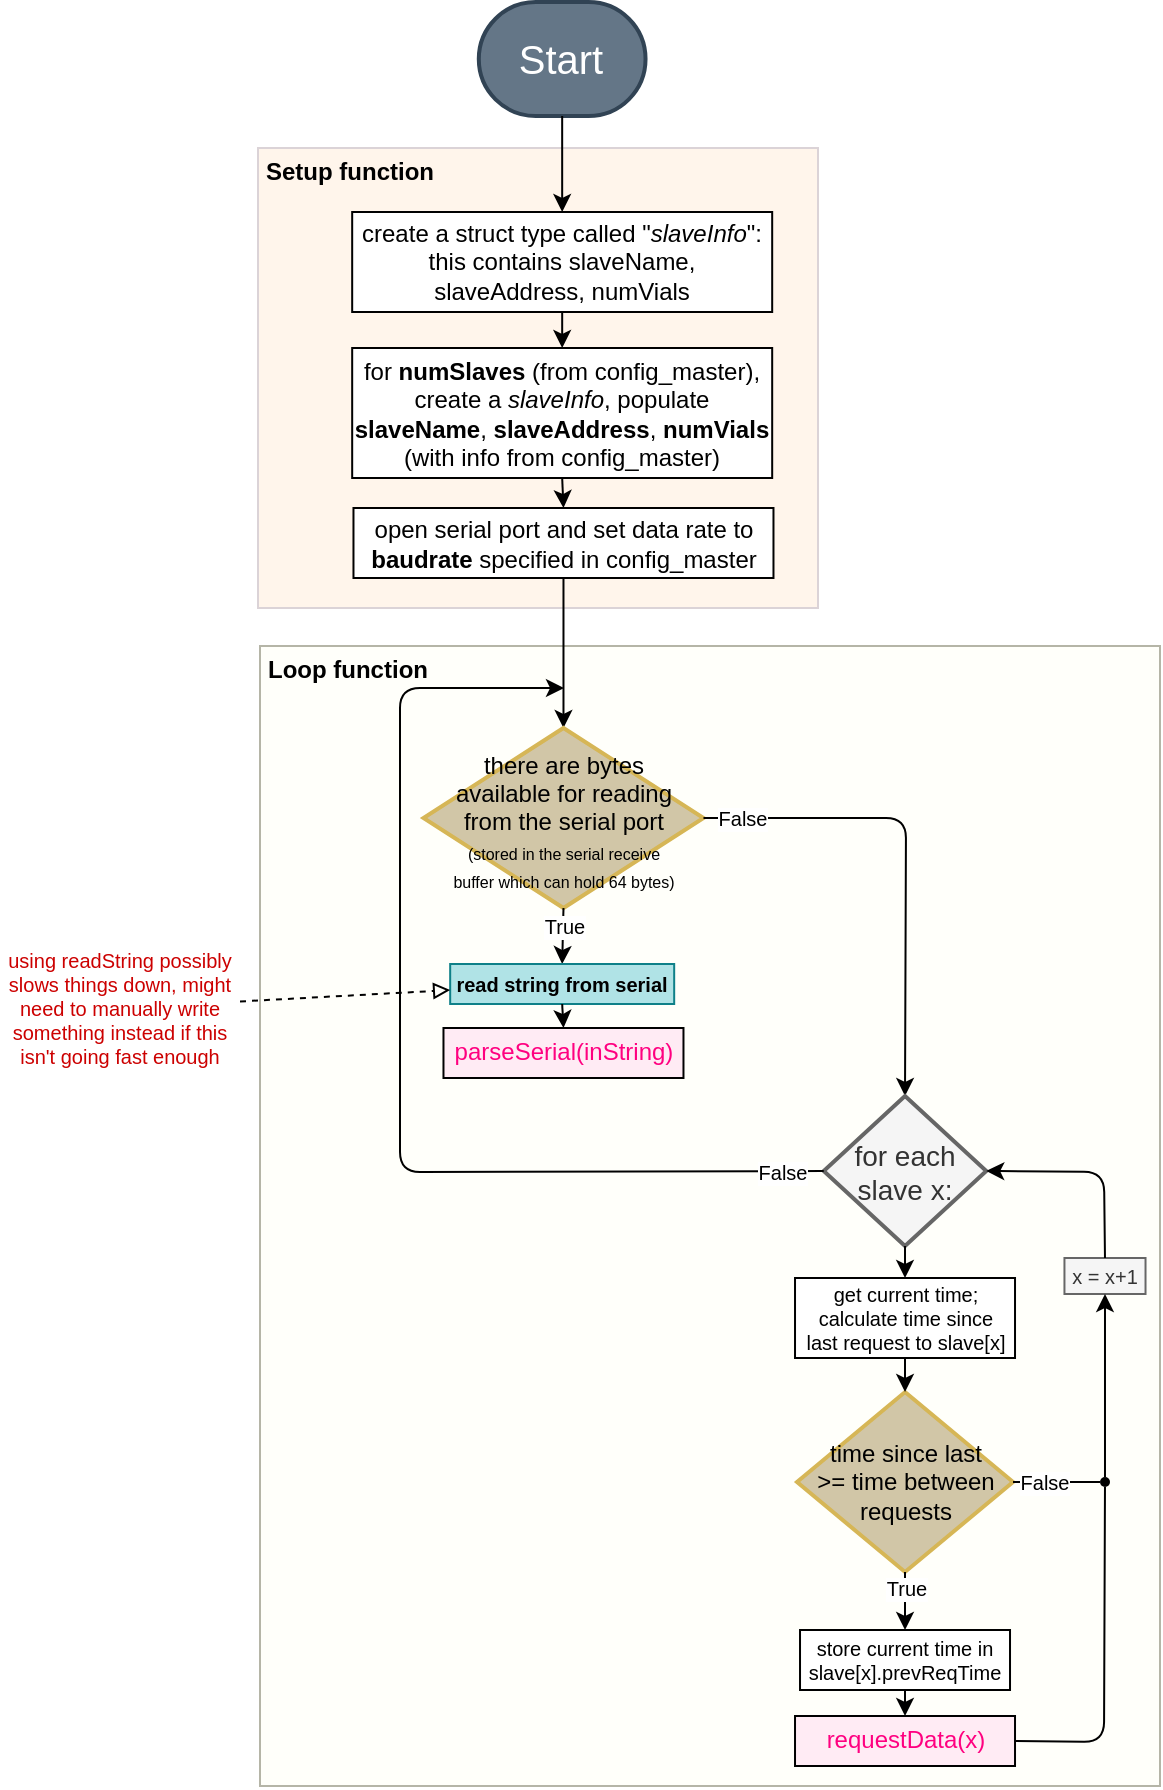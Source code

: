 <mxfile version="14.1.8" type="device" pages="3"><diagram id="hls97PEt0SjeUgJgqr8A" name="master"><mxGraphModel dx="1607" dy="896" grid="1" gridSize="10" guides="1" tooltips="1" connect="1" arrows="1" fold="1" page="0" pageScale="1" pageWidth="1100" pageHeight="850" math="0" shadow="0"><root><mxCell id="0"/><mxCell id="1" parent="0"/><mxCell id="_Gs9cCoXaau5VL_cEb9j-11" value="&lt;b style=&quot;font-size: 12px;&quot;&gt;&lt;font style=&quot;font-size: 12px;&quot;&gt;Loop function&lt;/font&gt;&lt;/b&gt;" style="rounded=0;whiteSpace=wrap;html=1;fontSize=12;fontColor=#000000;align=left;verticalAlign=top;spacingLeft=4;spacing=0;fillColor=#FFFFFA;strokeColor=#B5B5A7;" parent="1" vertex="1"><mxGeometry x="-270" y="649" width="450" height="570" as="geometry"/></mxCell><mxCell id="_Gs9cCoXaau5VL_cEb9j-1" value="&lt;b style=&quot;font-size: 12px;&quot;&gt;&lt;font style=&quot;font-size: 12px;&quot;&gt;Setup function&lt;/font&gt;&lt;/b&gt;" style="rounded=0;whiteSpace=wrap;html=1;fontSize=12;fontColor=#000000;align=left;verticalAlign=top;strokeColor=#DBD3D7;spacingLeft=4;spacing=0;fillColor=#FFF5EB;" parent="1" vertex="1"><mxGeometry x="-271" y="400" width="280" height="230" as="geometry"/></mxCell><mxCell id="GaoE71QUePFlQD2uX_jx-225" value="" style="endArrow=classic;html=1;fontSize=14;entryX=0.5;entryY=0;entryDx=0;entryDy=0;exitX=0.5;exitY=1;exitDx=0;exitDy=0;" parent="1" source="dAQk4On6tCGJ_Wyf2z7_-4" target="GaoE71QUePFlQD2uX_jx-226" edge="1"><mxGeometry width="50" height="50" relative="1" as="geometry"><mxPoint x="-117.47" y="609" as="sourcePoint"/><mxPoint x="-118.26" y="684" as="targetPoint"/></mxGeometry></mxCell><mxCell id="GaoE71QUePFlQD2uX_jx-226" value="there are bytes available for reading from the serial port &lt;font style=&quot;font-size: 8px&quot;&gt;(stored in the serial receive buffer which can hold 64 bytes)&lt;/font&gt;" style="shape=rhombus;html=1;dashed=0;whitespace=wrap;perimeter=rhombusPerimeter;strokeWidth=2;fontSize=12;whiteSpace=wrap;spacingLeft=6;spacingRight=6;spacingTop=6;strokeColor=#d6b656;fontFamily=Helvetica;fontColor=#000000;align=center;spacing=6;spacingBottom=2;fillColor=#D1C6A7;" parent="1" vertex="1"><mxGeometry x="-188.26" y="690" width="140" height="90" as="geometry"/></mxCell><mxCell id="GaoE71QUePFlQD2uX_jx-229" value="" style="endArrow=classic;html=1;fontSize=12;exitX=0.5;exitY=1;exitDx=0;exitDy=0;entryX=0.5;entryY=0;entryDx=0;entryDy=0;" parent="1" source="GaoE71QUePFlQD2uX_jx-226" target="GaoE71QUePFlQD2uX_jx-234" edge="1"><mxGeometry width="50" height="50" relative="1" as="geometry"><mxPoint x="-98.26" y="883" as="sourcePoint"/><mxPoint x="51.74" y="773" as="targetPoint"/></mxGeometry></mxCell><mxCell id="GaoE71QUePFlQD2uX_jx-233" value="True" style="edgeLabel;html=1;align=center;verticalAlign=middle;resizable=0;points=[];fontSize=10;" parent="GaoE71QUePFlQD2uX_jx-229" vertex="1" connectable="0"><mxGeometry x="-0.657" relative="1" as="geometry"><mxPoint y="3.35" as="offset"/></mxGeometry></mxCell><mxCell id="GaoE71QUePFlQD2uX_jx-234" value="read string from serial" style="html=1;dashed=0;whitespace=wrap;strokeWidth=1;fontSize=10;whiteSpace=wrap;spacingLeft=2;spacingBottom=5;spacingTop=4;spacingRight=2;fillColor=#b0e3e6;strokeColor=#0e8088;fontStyle=1" parent="1" vertex="1"><mxGeometry x="-174.91" y="808" width="112" height="20" as="geometry"/></mxCell><mxCell id="GaoE71QUePFlQD2uX_jx-236" value="" style="endArrow=classic;html=1;fontSize=14;exitX=0.5;exitY=1;exitDx=0;exitDy=0;entryX=0.5;entryY=0;entryDx=0;entryDy=0;" parent="1" source="GaoE71QUePFlQD2uX_jx-234" target="C9pJGuvZ7tW-5pt-ViDF-1" edge="1"><mxGeometry width="50" height="50" relative="1" as="geometry"><mxPoint x="121.74" y="998" as="sourcePoint"/><mxPoint x="185.11" y="710" as="targetPoint"/></mxGeometry></mxCell><mxCell id="GaoE71QUePFlQD2uX_jx-369" value="" style="endArrow=classic;html=1;fontSize=12;exitX=1;exitY=0.5;exitDx=0;exitDy=0;entryX=0.5;entryY=0;entryDx=0;entryDy=0;" parent="1" source="GaoE71QUePFlQD2uX_jx-226" target="GaoE71QUePFlQD2uX_jx-382" edge="1"><mxGeometry width="50" height="50" relative="1" as="geometry"><mxPoint x="10" y="735" as="sourcePoint"/><mxPoint x="200" y="860" as="targetPoint"/><Array as="points"><mxPoint x="53" y="735"/></Array></mxGeometry></mxCell><mxCell id="GaoE71QUePFlQD2uX_jx-378" value="False" style="edgeLabel;html=1;align=center;verticalAlign=middle;resizable=0;points=[];fontSize=10;" parent="GaoE71QUePFlQD2uX_jx-369" vertex="1" connectable="0"><mxGeometry x="-0.922" y="1" relative="1" as="geometry"><mxPoint x="9.8" y="1" as="offset"/></mxGeometry></mxCell><mxCell id="GaoE71QUePFlQD2uX_jx-382" value="for each slave x:" style="shape=rhombus;html=1;dashed=0;whitespace=wrap;perimeter=rhombusPerimeter;strokeWidth=2;fontSize=14;whiteSpace=wrap;spacingLeft=0;spacingRight=0;spacingTop=0;fillColor=#f5f5f5;strokeColor=#666666;fontFamily=Helvetica;fontColor=#333333;align=center;spacing=2;spacingBottom=0;aspect=fixed;" parent="1" vertex="1"><mxGeometry x="11.87" y="874" width="81.27" height="75" as="geometry"/></mxCell><mxCell id="GaoE71QUePFlQD2uX_jx-386" value="" style="endArrow=classic;html=1;fontSize=14;exitX=0;exitY=0.5;exitDx=0;exitDy=0;" parent="1" source="GaoE71QUePFlQD2uX_jx-382" edge="1"><mxGeometry width="50" height="50" relative="1" as="geometry"><mxPoint x="-90" y="1390" as="sourcePoint"/><mxPoint x="-118" y="670" as="targetPoint"/><Array as="points"><mxPoint x="-200" y="912"/><mxPoint x="-200" y="670"/></Array></mxGeometry></mxCell><mxCell id="GaoE71QUePFlQD2uX_jx-612" value="False" style="edgeLabel;html=1;align=center;verticalAlign=middle;resizable=0;points=[];fontSize=10;" parent="GaoE71QUePFlQD2uX_jx-386" vertex="1" connectable="0"><mxGeometry x="-0.962" relative="1" as="geometry"><mxPoint x="-11" as="offset"/></mxGeometry></mxCell><mxCell id="GaoE71QUePFlQD2uX_jx-388" value="" style="endArrow=classic;html=1;fontSize=14;exitX=0.5;exitY=1;exitDx=0;exitDy=0;entryX=0.5;entryY=0;entryDx=0;entryDy=0;" parent="1" source="GaoE71QUePFlQD2uX_jx-382" target="GaoE71QUePFlQD2uX_jx-529" edge="1"><mxGeometry width="50" height="50" relative="1" as="geometry"><mxPoint x="52.51" y="986" as="sourcePoint"/><mxPoint x="52.7" y="1004" as="targetPoint"/></mxGeometry></mxCell><mxCell id="GaoE71QUePFlQD2uX_jx-391" value="time since last &amp;gt;= time between requests" style="shape=rhombus;html=1;dashed=0;whitespace=wrap;perimeter=rhombusPerimeter;strokeWidth=2;fontSize=12;whiteSpace=wrap;aspect=fixed;spacingLeft=4;spacingRight=4;spacingTop=0;strokeColor=#d6b656;fontFamily=Helvetica;fontColor=#000000;align=center;spacing=6;spacingBottom=0;fillColor=#D1C6A7;" parent="1" vertex="1"><mxGeometry x="-1.49" y="1022" width="108" height="90" as="geometry"/></mxCell><mxCell id="GaoE71QUePFlQD2uX_jx-392" value="" style="endArrow=classic;html=1;fontSize=12;exitX=0.5;exitY=1;exitDx=0;exitDy=0;entryX=0.5;entryY=0;entryDx=0;entryDy=0;" parent="1" source="GaoE71QUePFlQD2uX_jx-391" target="GaoE71QUePFlQD2uX_jx-393" edge="1"><mxGeometry width="50" height="50" relative="1" as="geometry"><mxPoint x="114.03" y="1081" as="sourcePoint"/><mxPoint x="354.03" y="1061" as="targetPoint"/><Array as="points"/></mxGeometry></mxCell><mxCell id="GaoE71QUePFlQD2uX_jx-399" value="True" style="edgeLabel;html=1;align=center;verticalAlign=middle;resizable=0;points=[];fontSize=10;" parent="GaoE71QUePFlQD2uX_jx-392" vertex="1" connectable="0"><mxGeometry x="-0.621" relative="1" as="geometry"><mxPoint y="2" as="offset"/></mxGeometry></mxCell><mxCell id="GaoE71QUePFlQD2uX_jx-393" value="store current time in slave[x].prevReqTime" style="html=1;dashed=0;whitespace=wrap;strokeWidth=1;fontSize=10;whiteSpace=wrap;spacingLeft=2;spacingBottom=5;spacingTop=4;spacingRight=2;" parent="1" vertex="1"><mxGeometry x="0.01" y="1141" width="105" height="30" as="geometry"/></mxCell><mxCell id="GaoE71QUePFlQD2uX_jx-395" value="requestData(x)" style="html=1;dashed=0;whitespace=wrap;strokeWidth=1;fontSize=12;whiteSpace=wrap;spacingLeft=2;spacingBottom=5;spacingTop=4;spacingRight=2;fillColor=#FFEBF4;fontColor=#FF0080;" parent="1" vertex="1"><mxGeometry x="-2.49" y="1184" width="110" height="25" as="geometry"/></mxCell><mxCell id="GaoE71QUePFlQD2uX_jx-396" value="" style="endArrow=classic;html=1;fontSize=12;exitX=0.5;exitY=1;exitDx=0;exitDy=0;entryX=0.5;entryY=0;entryDx=0;entryDy=0;" parent="1" source="GaoE71QUePFlQD2uX_jx-393" target="GaoE71QUePFlQD2uX_jx-395" edge="1"><mxGeometry width="50" height="50" relative="1" as="geometry"><mxPoint x="-167.87" y="1332.71" as="sourcePoint"/><mxPoint x="-117.87" y="1300.71" as="targetPoint"/></mxGeometry></mxCell><mxCell id="GaoE71QUePFlQD2uX_jx-443" value="x = x+1" style="html=1;dashed=0;whitespace=wrap;strokeWidth=1;fontSize=10;whiteSpace=wrap;spacingLeft=2;spacingBottom=5;spacingTop=4;spacingRight=2;fillColor=#f5f5f5;strokeColor=#666666;fontColor=#333333;" parent="1" vertex="1"><mxGeometry x="132.23" y="955" width="40.53" height="18" as="geometry"/></mxCell><mxCell id="GaoE71QUePFlQD2uX_jx-447" value="" style="endArrow=none;html=1;fontSize=12;exitX=1;exitY=0.5;exitDx=0;exitDy=0;endFill=0;" parent="1" source="GaoE71QUePFlQD2uX_jx-391" target="zEnKeIbkhG1t0RgzZtXJ-32" edge="1"><mxGeometry width="50" height="50" relative="1" as="geometry"><mxPoint x="264.03" y="1141" as="sourcePoint"/><mxPoint x="150.5" y="1050" as="targetPoint"/></mxGeometry></mxCell><mxCell id="GaoE71QUePFlQD2uX_jx-585" value="False" style="edgeLabel;html=1;align=center;verticalAlign=middle;resizable=0;points=[];fontSize=10;" parent="GaoE71QUePFlQD2uX_jx-447" vertex="1" connectable="0"><mxGeometry x="-0.825" relative="1" as="geometry"><mxPoint x="11" as="offset"/></mxGeometry></mxCell><mxCell id="GaoE71QUePFlQD2uX_jx-448" value="" style="endArrow=classic;html=1;fontSize=12;entryX=1;entryY=0.5;entryDx=0;entryDy=0;exitX=0.5;exitY=0;exitDx=0;exitDy=0;" parent="1" source="GaoE71QUePFlQD2uX_jx-443" target="GaoE71QUePFlQD2uX_jx-382" edge="1"><mxGeometry width="50" height="50" relative="1" as="geometry"><mxPoint x="294.03" y="1018" as="sourcePoint"/><mxPoint x="199.03" y="888" as="targetPoint"/><Array as="points"><mxPoint x="152" y="912"/></Array></mxGeometry></mxCell><mxCell id="GaoE71QUePFlQD2uX_jx-478" value="" style="endArrow=none;html=1;fontSize=12;exitX=1;exitY=0.5;exitDx=0;exitDy=0;endFill=0;" parent="1" source="GaoE71QUePFlQD2uX_jx-395" target="zEnKeIbkhG1t0RgzZtXJ-32" edge="1"><mxGeometry width="50" height="50" relative="1" as="geometry"><mxPoint x="95.57" y="1329.15" as="sourcePoint"/><mxPoint x="200.5" y="1040" as="targetPoint"/><Array as="points"><mxPoint x="152" y="1197"/></Array></mxGeometry></mxCell><mxCell id="GaoE71QUePFlQD2uX_jx-529" value="get current time; calculate time since last request to slave[x]" style="html=1;dashed=0;whitespace=wrap;strokeWidth=1;fontSize=10;whiteSpace=wrap;spacingLeft=2;spacingBottom=5;spacingTop=4;spacingRight=2;" parent="1" vertex="1"><mxGeometry x="-2.49" y="965" width="110" height="40" as="geometry"/></mxCell><mxCell id="GaoE71QUePFlQD2uX_jx-530" value="" style="endArrow=classic;html=1;fontSize=14;exitX=0.5;exitY=1;exitDx=0;exitDy=0;entryX=0.5;entryY=0;entryDx=0;entryDy=0;" parent="1" source="GaoE71QUePFlQD2uX_jx-529" target="GaoE71QUePFlQD2uX_jx-391" edge="1"><mxGeometry width="50" height="50" relative="1" as="geometry"><mxPoint x="-55.97" y="1063" as="sourcePoint"/><mxPoint x="-5.97" y="1013" as="targetPoint"/></mxGeometry></mxCell><mxCell id="zEnKeIbkhG1t0RgzZtXJ-32" value="" style="ellipse;whiteSpace=wrap;html=1;strokeWidth=1;fontSize=14;fillColor=#000000;strokeColor=none;" parent="1" vertex="1"><mxGeometry x="150" y="1064.5" width="5" height="5" as="geometry"/></mxCell><mxCell id="zEnKeIbkhG1t0RgzZtXJ-34" value="" style="endArrow=classic;html=1;fontSize=14;entryX=0.5;entryY=1;entryDx=0;entryDy=0;" parent="1" source="zEnKeIbkhG1t0RgzZtXJ-32" target="GaoE71QUePFlQD2uX_jx-443" edge="1"><mxGeometry width="50" height="50" relative="1" as="geometry"><mxPoint x="190.5" y="1102" as="sourcePoint"/><mxPoint x="240.5" y="1052" as="targetPoint"/></mxGeometry></mxCell><mxCell id="C9pJGuvZ7tW-5pt-ViDF-1" value="parseSerial(inString)" style="html=1;dashed=0;whitespace=wrap;strokeWidth=1;fontSize=12;whiteSpace=wrap;spacingLeft=2;spacingBottom=5;spacingTop=4;spacingRight=2;fillColor=#FFEBF4;fontColor=#FF0080;" parent="1" vertex="1"><mxGeometry x="-178.26" y="840" width="120" height="25" as="geometry"/></mxCell><mxCell id="_Gs9cCoXaau5VL_cEb9j-2" value="Start" style="html=1;dashed=0;whitespace=wrap;shape=mxgraph.dfd.start;fontSize=20;spacing=0;fillColor=#647687;strokeColor=#314354;fontStyle=0;strokeWidth=2;whiteSpace=wrap;spacingLeft=0;spacingRight=0;spacingBottom=1;fontColor=#ffffff;" parent="1" vertex="1"><mxGeometry x="-160.6" y="327.03" width="83.37" height="57" as="geometry"/></mxCell><mxCell id="_Gs9cCoXaau5VL_cEb9j-4" value="" style="endArrow=classic;html=1;fontSize=14;exitX=0.5;exitY=0.5;exitDx=0;exitDy=28.5;exitPerimeter=0;entryX=0.5;entryY=0;entryDx=0;entryDy=0;" parent="1" source="_Gs9cCoXaau5VL_cEb9j-2" target="dAQk4On6tCGJ_Wyf2z7_-1" edge="1"><mxGeometry width="50" height="50" relative="1" as="geometry"><mxPoint x="-60.01" y="484" as="sourcePoint"/><mxPoint x="-10.01" y="434" as="targetPoint"/></mxGeometry></mxCell><mxCell id="_Gs9cCoXaau5VL_cEb9j-5" value="" style="endArrow=classic;html=1;fontSize=14;exitX=0.5;exitY=1;exitDx=0;exitDy=0;entryX=0.5;entryY=0;entryDx=0;entryDy=0;" parent="1" source="dAQk4On6tCGJ_Wyf2z7_-1" target="dAQk4On6tCGJ_Wyf2z7_-3" edge="1"><mxGeometry width="50" height="50" relative="1" as="geometry"><mxPoint x="-117.47" y="524" as="sourcePoint"/><mxPoint x="-117.47" y="544" as="targetPoint"/></mxGeometry></mxCell><mxCell id="dAQk4On6tCGJ_Wyf2z7_-1" value="create a struct type called &quot;&lt;i&gt;slaveInfo&lt;/i&gt;&quot;:&lt;br&gt;this contains slaveName, slaveAddress, numVials" style="rounded=0;whiteSpace=wrap;html=1;fontSize=12;" parent="1" vertex="1"><mxGeometry x="-223.91" y="432" width="210" height="50" as="geometry"/></mxCell><mxCell id="dAQk4On6tCGJ_Wyf2z7_-3" value="for &lt;b&gt;numSlaves &lt;/b&gt;(from config_master),&lt;br&gt;create a &lt;i&gt;slaveInfo&lt;/i&gt;, populate&lt;br&gt;&lt;b&gt;slaveName&lt;/b&gt;, &lt;b&gt;slaveAddress&lt;/b&gt;, &lt;b&gt;numVials&lt;br&gt;&lt;/b&gt;(with info from config_master)" style="rounded=0;whiteSpace=wrap;html=1;fontSize=12;" parent="1" vertex="1"><mxGeometry x="-223.91" y="500" width="210" height="65" as="geometry"/></mxCell><mxCell id="dAQk4On6tCGJ_Wyf2z7_-4" value="open serial port and set data rate to &lt;b&gt;baudrate &lt;/b&gt;specified in config_master" style="rounded=0;whiteSpace=wrap;html=1;fontSize=12;" parent="1" vertex="1"><mxGeometry x="-223.26" y="580" width="210" height="35" as="geometry"/></mxCell><mxCell id="Mu5G7eD-YLAWHB5HdUUK-1" value="" style="endArrow=block;dashed=1;endFill=0;endSize=6;html=1;fontSize=10;" parent="1" source="Mu5G7eD-YLAWHB5HdUUK-2" target="GaoE71QUePFlQD2uX_jx-234" edge="1"><mxGeometry width="160" relative="1" as="geometry"><mxPoint x="-360" y="890" as="sourcePoint"/><mxPoint x="-380" y="850" as="targetPoint"/></mxGeometry></mxCell><mxCell id="Mu5G7eD-YLAWHB5HdUUK-2" value="using readString possibly slows things down, might need to manually write something instead if this isn't going fast enough" style="text;html=1;align=center;verticalAlign=middle;whiteSpace=wrap;rounded=0;fontSize=10;fontColor=#CC0000;" parent="1" vertex="1"><mxGeometry x="-400" y="800" width="120" height="60" as="geometry"/></mxCell><mxCell id="kZQAqILSSSpqo-Cj6MjV-1" value="" style="endArrow=classic;html=1;fontSize=14;entryX=0.5;entryY=0;entryDx=0;entryDy=0;exitX=0.5;exitY=1;exitDx=0;exitDy=0;" parent="1" source="dAQk4On6tCGJ_Wyf2z7_-3" target="dAQk4On6tCGJ_Wyf2z7_-4" edge="1"><mxGeometry width="50" height="50" relative="1" as="geometry"><mxPoint x="100" y="640" as="sourcePoint"/><mxPoint x="150.0" y="590" as="targetPoint"/></mxGeometry></mxCell></root></mxGraphModel></diagram><diagram name="parseSerial" id="-UkpfLEg6Sr8MPkFYLBn"><mxGraphModel dx="1307" dy="761" grid="1" gridSize="10" guides="1" tooltips="1" connect="1" arrows="1" fold="1" page="0" pageScale="1" pageWidth="1100" pageHeight="850" math="0" shadow="0"><root><mxCell id="xRx_IzxxGrjHDc3hJeC6-0"/><mxCell id="xRx_IzxxGrjHDc3hJeC6-1" parent="xRx_IzxxGrjHDc3hJeC6-0"/><mxCell id="zNMLkfJmDTh6nrcOKjzv-34" value="unnecessary at the moment - unused" style="text;html=1;strokeColor=none;fillColor=none;align=center;verticalAlign=middle;whiteSpace=wrap;rounded=0;fontSize=10;fontColor=#CC0000;spacing=0;" parent="xRx_IzxxGrjHDc3hJeC6-1" vertex="1"><mxGeometry x="630" y="746.5" width="80" height="50" as="geometry"/></mxCell><mxCell id="zNMLkfJmDTh6nrcOKjzv-0" value="&lt;b style=&quot;font-size: 15px;&quot;&gt;&lt;font style=&quot;font-size: 15px;&quot;&gt;update something in the master&lt;/font&gt;&lt;/b&gt;" style="rounded=0;whiteSpace=wrap;html=1;fontSize=15;fontColor=#000000;align=left;verticalAlign=top;spacingLeft=0;spacing=0;fillColor=#FFFFFA;strokeColor=#B5B5A7;spacingTop=0;spacingRight=2;" parent="xRx_IzxxGrjHDc3hJeC6-1" vertex="1"><mxGeometry x="90" y="695" width="527" height="305" as="geometry"/></mxCell><mxCell id="zNMLkfJmDTh6nrcOKjzv-32" value="&lt;b style=&quot;font-size: 8px;&quot;&gt;&lt;font style=&quot;font-size: 8px;&quot;&gt;update something in the struct for that slave&lt;/font&gt;&lt;/b&gt;" style="rounded=0;whiteSpace=wrap;html=1;fontSize=8;fontColor=#000000;align=right;verticalAlign=top;spacingLeft=0;spacing=0;strokeColor=#B5B5A7;spacingTop=0;spacingRight=6;fillColor=#F7F7F3;" parent="xRx_IzxxGrjHDc3hJeC6-1" vertex="1"><mxGeometry x="360" y="850" width="250" height="140" as="geometry"/></mxCell><mxCell id="zNMLkfJmDTh6nrcOKjzv-8" value="" style="endArrow=classic;html=1;fontSize=14;entryX=0.5;entryY=0;entryDx=0;entryDy=0;exitX=0.5;exitY=1;exitDx=0;exitDy=0;" parent="xRx_IzxxGrjHDc3hJeC6-1" source="zNMLkfJmDTh6nrcOKjzv-9" target="zNMLkfJmDTh6nrcOKjzv-5" edge="1"><mxGeometry width="50" height="50" relative="1" as="geometry"><mxPoint x="298.67" y="869" as="sourcePoint"/><mxPoint x="362.67" y="659" as="targetPoint"/></mxGeometry></mxCell><mxCell id="zNMLkfJmDTh6nrcOKjzv-11" value="True" style="edgeLabel;html=1;align=center;verticalAlign=middle;resizable=0;points=[];fontSize=8;" parent="zNMLkfJmDTh6nrcOKjzv-8" vertex="1" connectable="0"><mxGeometry x="-0.553" relative="1" as="geometry"><mxPoint y="2" as="offset"/></mxGeometry></mxCell><mxCell id="zNMLkfJmDTh6nrcOKjzv-1" value="&lt;span style=&quot;font-size: 15px&quot;&gt;&lt;b style=&quot;font-size: 15px&quot;&gt;send to a&lt;br&gt;slave&lt;/b&gt;&lt;/span&gt;" style="rounded=0;whiteSpace=wrap;html=1;fontSize=15;fontColor=#000000;align=left;verticalAlign=top;spacingLeft=2;spacing=0;fillColor=#FFFFFA;strokeColor=#B5B5A7;spacingTop=0;" parent="xRx_IzxxGrjHDc3hJeC6-1" vertex="1"><mxGeometry x="-189.36" y="700" width="185" height="210" as="geometry"/></mxCell><mxCell id="xRx_IzxxGrjHDc3hJeC6-2" value="Start" style="html=1;dashed=0;whitespace=wrap;shape=mxgraph.dfd.start;fontSize=20;spacing=0;fillColor=#647687;strokeColor=#314354;fontStyle=0;strokeWidth=2;whiteSpace=wrap;spacingLeft=0;spacingRight=0;spacingBottom=1;fontColor=#ffffff;" parent="xRx_IzxxGrjHDc3hJeC6-1" vertex="1"><mxGeometry x="-10.06" y="506" width="83.37" height="57" as="geometry"/></mxCell><mxCell id="xRx_IzxxGrjHDc3hJeC6-3" value="" style="endArrow=classic;html=1;fontSize=14;entryX=0.5;entryY=0;entryDx=0;entryDy=0;exitX=0.5;exitY=0.5;exitDx=0;exitDy=28.5;exitPerimeter=0;" parent="xRx_IzxxGrjHDc3hJeC6-1" source="xRx_IzxxGrjHDc3hJeC6-2" target="xRx_IzxxGrjHDc3hJeC6-8" edge="1"><mxGeometry width="50" height="50" relative="1" as="geometry"><mxPoint x="-93.37" y="397" as="sourcePoint"/><mxPoint x="31.63" y="547" as="targetPoint"/></mxGeometry></mxCell><mxCell id="xRx_IzxxGrjHDc3hJeC6-8" value="firstChar= inString[0]" style="html=1;dashed=0;whitespace=wrap;strokeWidth=1;fontSize=10;whiteSpace=wrap;spacingLeft=2;spacingBottom=5;spacingTop=4;spacingRight=2;" parent="xRx_IzxxGrjHDc3hJeC6-1" vertex="1"><mxGeometry x="-18.37" y="577" width="100" height="20" as="geometry"/></mxCell><mxCell id="xRx_IzxxGrjHDc3hJeC6-10" value="firstChar = 'M'" style="shape=rhombus;html=1;dashed=0;whitespace=wrap;perimeter=rhombusPerimeter;strokeWidth=2;fontSize=14;whiteSpace=wrap;spacingLeft=6;spacingRight=6;spacingTop=6;strokeColor=#d6b656;fontFamily=Helvetica;fontColor=#000000;align=center;spacing=6;spacingBottom=2;fillColor=#EBDEBC;" parent="xRx_IzxxGrjHDc3hJeC6-1" vertex="1"><mxGeometry x="-18.37" y="610" width="100" height="80" as="geometry"/></mxCell><mxCell id="xRx_IzxxGrjHDc3hJeC6-11" value="" style="endArrow=classic;html=1;fontSize=14;exitX=0.5;exitY=1;exitDx=0;exitDy=0;entryX=0.5;entryY=0;entryDx=0;entryDy=0;" parent="xRx_IzxxGrjHDc3hJeC6-1" source="xRx_IzxxGrjHDc3hJeC6-8" target="xRx_IzxxGrjHDc3hJeC6-10" edge="1"><mxGeometry width="50" height="50" relative="1" as="geometry"><mxPoint x="-173.37" y="628" as="sourcePoint"/><mxPoint x="31.63" y="598.0" as="targetPoint"/></mxGeometry></mxCell><mxCell id="xRx_IzxxGrjHDc3hJeC6-12" value="" style="endArrow=classic;html=1;fontSize=14;exitX=1;exitY=0.5;exitDx=0;exitDy=0;entryX=0.5;entryY=0;entryDx=0;entryDy=0;" parent="xRx_IzxxGrjHDc3hJeC6-1" source="xRx_IzxxGrjHDc3hJeC6-10" target="xRx_IzxxGrjHDc3hJeC6-16" edge="1"><mxGeometry width="50" height="50" relative="1" as="geometry"><mxPoint x="132.71" y="760" as="sourcePoint"/><mxPoint x="182.71" y="710" as="targetPoint"/><Array as="points"><mxPoint x="178" y="650"/></Array></mxGeometry></mxCell><mxCell id="xRx_IzxxGrjHDc3hJeC6-13" value="True" style="edgeLabel;html=1;align=center;verticalAlign=middle;resizable=0;points=[];fontSize=10;" parent="xRx_IzxxGrjHDc3hJeC6-12" vertex="1" connectable="0"><mxGeometry x="-0.629" relative="1" as="geometry"><mxPoint as="offset"/></mxGeometry></mxCell><mxCell id="xRx_IzxxGrjHDc3hJeC6-14" value="" style="endArrow=classic;html=1;fontSize=14;entryX=0.5;entryY=0;entryDx=0;entryDy=0;exitX=0;exitY=0.5;exitDx=0;exitDy=0;" parent="xRx_IzxxGrjHDc3hJeC6-1" source="xRx_IzxxGrjHDc3hJeC6-10" target="xRx_IzxxGrjHDc3hJeC6-26" edge="1"><mxGeometry width="50" height="50" relative="1" as="geometry"><mxPoint x="-60" y="620" as="sourcePoint"/><mxPoint x="-93.29" y="710" as="targetPoint"/><Array as="points"><mxPoint x="-97" y="650"/></Array></mxGeometry></mxCell><mxCell id="xRx_IzxxGrjHDc3hJeC6-15" value="False" style="edgeLabel;html=1;align=center;verticalAlign=middle;resizable=0;points=[];fontSize=10;" parent="xRx_IzxxGrjHDc3hJeC6-14" vertex="1" connectable="0"><mxGeometry x="-0.709" y="-1" relative="1" as="geometry"><mxPoint x="-7.38" y="1" as="offset"/></mxGeometry></mxCell><mxCell id="xRx_IzxxGrjHDc3hJeC6-16" value="secChar = inString[1]&lt;br style=&quot;font-size: 9px;&quot;&gt;param = inString[3-underscore]&lt;br style=&quot;font-size: 9px;&quot;&gt;value = inString[underscore-end]" style="html=1;dashed=0;whitespace=wrap;strokeWidth=1;fontSize=9;whiteSpace=wrap;spacingLeft=2;spacingBottom=5;spacingTop=4;spacingRight=2;align=left;" parent="xRx_IzxxGrjHDc3hJeC6-1" vertex="1"><mxGeometry x="107.57" y="728" width="140" height="35" as="geometry"/></mxCell><mxCell id="xRx_IzxxGrjHDc3hJeC6-17" value="" style="endArrow=classic;html=1;fontSize=14;exitX=0.5;exitY=1;exitDx=0;exitDy=0;entryX=0.5;entryY=0;entryDx=0;entryDy=0;" parent="xRx_IzxxGrjHDc3hJeC6-1" source="xRx_IzxxGrjHDc3hJeC6-16" target="xRx_IzxxGrjHDc3hJeC6-105" edge="1"><mxGeometry width="50" height="50" relative="1" as="geometry"><mxPoint x="177.575" y="765" as="sourcePoint"/><mxPoint x="478.9" y="790.24" as="targetPoint"/></mxGeometry></mxCell><mxCell id="xRx_IzxxGrjHDc3hJeC6-18" value="" style="endArrow=classic;html=1;fontSize=14;entryX=0.5;entryY=0;entryDx=0;entryDy=0;exitX=0.5;exitY=1;exitDx=0;exitDy=0;" parent="xRx_IzxxGrjHDc3hJeC6-1" source="xRx_IzxxGrjHDc3hJeC6-105" target="xRx_IzxxGrjHDc3hJeC6-20" edge="1"><mxGeometry width="50" height="50" relative="1" as="geometry"><mxPoint x="548.9" y="838.24" as="sourcePoint"/><mxPoint x="596.4" y="948.24" as="targetPoint"/></mxGeometry></mxCell><mxCell id="xRx_IzxxGrjHDc3hJeC6-19" value="True" style="edgeLabel;html=1;align=center;verticalAlign=middle;resizable=0;points=[];fontSize=8;" parent="xRx_IzxxGrjHDc3hJeC6-18" vertex="1" connectable="0"><mxGeometry x="-0.795" y="-1" relative="1" as="geometry"><mxPoint y="5" as="offset"/></mxGeometry></mxCell><mxCell id="xRx_IzxxGrjHDc3hJeC6-20" value="param contains &quot;timebt&quot;" style="shape=rhombus;html=1;dashed=0;whitespace=wrap;perimeter=rhombusPerimeter;strokeWidth=1;fontSize=11;whiteSpace=wrap;spacingLeft=0;spacingRight=0;spacingTop=0;strokeColor=#d6b656;fontFamily=Helvetica;fontColor=#000000;align=center;spacing=2;spacingBottom=0;fillColor=#FAF9F5;" parent="xRx_IzxxGrjHDc3hJeC6-1" vertex="1"><mxGeometry x="140.07" y="862.5" width="75" height="60" as="geometry"/></mxCell><mxCell id="xRx_IzxxGrjHDc3hJeC6-21" value="" style="endArrow=classic;html=1;fontSize=14;exitX=0.5;exitY=1;exitDx=0;exitDy=0;entryX=0.5;entryY=0;entryDx=0;entryDy=0;" parent="xRx_IzxxGrjHDc3hJeC6-1" source="xRx_IzxxGrjHDc3hJeC6-20" target="xRx_IzxxGrjHDc3hJeC6-23" edge="1"><mxGeometry width="50" height="50" relative="1" as="geometry"><mxPoint x="506.65" y="1361.5" as="sourcePoint"/><mxPoint x="177.575" y="976" as="targetPoint"/></mxGeometry></mxCell><mxCell id="xRx_IzxxGrjHDc3hJeC6-22" value="True" style="edgeLabel;html=1;align=center;verticalAlign=middle;resizable=0;points=[];fontSize=8;" parent="xRx_IzxxGrjHDc3hJeC6-21" vertex="1" connectable="0"><mxGeometry x="-0.481" relative="1" as="geometry"><mxPoint as="offset"/></mxGeometry></mxCell><mxCell id="xRx_IzxxGrjHDc3hJeC6-23" value="timeBetweenRequests = value" style="html=1;dashed=0;whitespace=wrap;strokeWidth=1;fontSize=10;whiteSpace=wrap;spacingLeft=2;spacingBottom=5;spacingTop=4;spacingRight=2;fillColor=#d5e8d4;strokeColor=#82b366;" parent="xRx_IzxxGrjHDc3hJeC6-1" vertex="1"><mxGeometry x="120.07" y="943" width="115" height="25" as="geometry"/></mxCell><mxCell id="xRx_IzxxGrjHDc3hJeC6-26" value="convert inString to a char array&lt;br&gt;&lt;font style=&quot;font-size: 8px&quot;&gt;(size = strLen+1)&lt;/font&gt;" style="html=1;dashed=0;whitespace=wrap;strokeWidth=1;fontSize=10;whiteSpace=wrap;spacingLeft=2;spacingBottom=5;spacingTop=4;spacingRight=2;" parent="xRx_IzxxGrjHDc3hJeC6-1" vertex="1"><mxGeometry x="-138.56" y="745" width="83.39" height="40" as="geometry"/></mxCell><mxCell id="xRx_IzxxGrjHDc3hJeC6-27" value="" style="endArrow=classic;html=1;fontSize=14;exitX=0.5;exitY=1;exitDx=0;exitDy=0;entryX=0.5;entryY=0;entryDx=0;entryDy=0;" parent="xRx_IzxxGrjHDc3hJeC6-1" source="xRx_IzxxGrjHDc3hJeC6-26" target="zNMLkfJmDTh6nrcOKjzv-3" edge="1"><mxGeometry width="50" height="50" relative="1" as="geometry"><mxPoint x="-261.19" y="968.5" as="sourcePoint"/><mxPoint x="-96.86" y="806.2" as="targetPoint"/></mxGeometry></mxCell><mxCell id="xRx_IzxxGrjHDc3hJeC6-38" value="" style="endArrow=classic;html=1;fontSize=12;exitX=0.5;exitY=1;exitDx=0;exitDy=0;entryX=0.5;entryY=0;entryDx=0;entryDy=0;" parent="xRx_IzxxGrjHDc3hJeC6-1" source="zNMLkfJmDTh6nrcOKjzv-3" target="xRx_IzxxGrjHDc3hJeC6-44" edge="1"><mxGeometry width="50" height="50" relative="1" as="geometry"><mxPoint x="-126.66" y="861.5" as="sourcePoint"/><mxPoint x="124.485" y="924.62" as="targetPoint"/></mxGeometry></mxCell><mxCell id="xRx_IzxxGrjHDc3hJeC6-44" value="send inString to slaveToSendTo&lt;font style=&quot;font-size: 8px&quot;&gt;&lt;br&gt;&lt;/font&gt;&lt;font style=&quot;font-size: 8px ; font-weight: normal&quot;&gt;(as a char array)&lt;/font&gt;" style="html=1;dashed=0;whitespace=wrap;fontFamily=Helvetica;fontSize=12;align=center;strokeColor=#9673a6;strokeWidth=2;fillColor=#e1d5e7;fontStyle=1;whiteSpace=wrap;" parent="xRx_IzxxGrjHDc3hJeC6-1" vertex="1"><mxGeometry x="-146.28" y="858" width="98.84" height="43" as="geometry"/></mxCell><mxCell id="xRx_IzxxGrjHDc3hJeC6-45" value="" style="endArrow=classic;html=1;fontSize=12;exitX=1;exitY=0.5;exitDx=0;exitDy=0;" parent="xRx_IzxxGrjHDc3hJeC6-1" source="xRx_IzxxGrjHDc3hJeC6-105" target="zNMLkfJmDTh6nrcOKjzv-4" edge="1"><mxGeometry width="50" height="50" relative="1" as="geometry"><mxPoint x="408.9" y="838.24" as="sourcePoint"/><mxPoint x="322" y="809" as="targetPoint"/></mxGeometry></mxCell><mxCell id="xRx_IzxxGrjHDc3hJeC6-46" value="False" style="edgeLabel;html=1;align=center;verticalAlign=middle;resizable=0;points=[];fontSize=8;" parent="xRx_IzxxGrjHDc3hJeC6-45" vertex="1" connectable="0"><mxGeometry x="-0.344" relative="1" as="geometry"><mxPoint x="2" y="-1" as="offset"/></mxGeometry></mxCell><mxCell id="xRx_IzxxGrjHDc3hJeC6-75" value="" style="endArrow=classic;html=1;fontSize=14;exitX=0.5;exitY=1;exitDx=0;exitDy=0;" parent="xRx_IzxxGrjHDc3hJeC6-1" source="xRx_IzxxGrjHDc3hJeC6-44" target="YhlvcioMbqSApEl81aSy-0" edge="1"><mxGeometry width="50" height="50" relative="1" as="geometry"><mxPoint x="-137" y="977" as="sourcePoint"/><mxPoint x="-149.692" y="1245" as="targetPoint"/></mxGeometry></mxCell><mxCell id="xRx_IzxxGrjHDc3hJeC6-76" value="" style="endArrow=classic;html=1;fontSize=14;" parent="xRx_IzxxGrjHDc3hJeC6-1" source="zNMLkfJmDTh6nrcOKjzv-25" target="zNMLkfJmDTh6nrcOKjzv-16" edge="1"><mxGeometry width="50" height="50" relative="1" as="geometry"><mxPoint x="198" y="1013" as="sourcePoint"/><mxPoint x="228" y="1073" as="targetPoint"/></mxGeometry></mxCell><mxCell id="xRx_IzxxGrjHDc3hJeC6-105" value="secChar = 'M'" style="shape=rhombus;html=1;dashed=0;whitespace=wrap;perimeter=rhombusPerimeter;strokeWidth=2;fontSize=12;whiteSpace=wrap;spacingLeft=6;spacingRight=6;spacingTop=6;strokeColor=#d6b656;fontFamily=Helvetica;fontColor=#000000;align=center;spacing=6;spacingBottom=2;fillColor=#FAF3C3;aspect=fixed;" parent="xRx_IzxxGrjHDc3hJeC6-1" vertex="1"><mxGeometry x="139.02" y="779" width="77.1" height="60" as="geometry"/></mxCell><mxCell id="YhlvcioMbqSApEl81aSy-0" value="end of function" style="html=1;dashed=0;whitespace=wrap;shape=mxgraph.dfd.start;fontSize=20;spacing=0;fillColor=#647687;strokeColor=#314354;fontStyle=0;strokeWidth=2;whiteSpace=wrap;spacingLeft=0;spacingRight=0;spacingBottom=1;fontColor=#ffffff;" parent="xRx_IzxxGrjHDc3hJeC6-1" vertex="1"><mxGeometry x="-146.86" y="931" width="100" height="59.35" as="geometry"/></mxCell><mxCell id="jkgqjeHpP5ZZyGj-l-2i-30" value="arr_slaves[p].mode =&lt;br&gt;&quot;debug&quot;" style="html=1;dashed=0;whitespace=wrap;strokeWidth=1;fontSize=10;whiteSpace=wrap;spacingLeft=2;spacingBottom=5;spacingTop=4;spacingRight=2;fillColor=#d5e8d4;strokeColor=#82b366;fontFamily=Helvetica;align=center;" parent="xRx_IzxxGrjHDc3hJeC6-1" vertex="1"><mxGeometry x="368.0" y="947" width="100" height="25" as="geometry"/></mxCell><mxCell id="gyyzizH3p4V_CS_xh0Jj-7" value="" style="endArrow=classic;html=1;fontSize=14;exitX=0.5;exitY=1;exitDx=0;exitDy=0;entryX=0.5;entryY=0;entryDx=0;entryDy=0;" parent="xRx_IzxxGrjHDc3hJeC6-1" source="zNMLkfJmDTh6nrcOKjzv-5" target="jkgqjeHpP5ZZyGj-l-2i-30" edge="1"><mxGeometry width="50" height="50" relative="1" as="geometry"><mxPoint x="389.92" y="1072" as="sourcePoint"/><mxPoint x="587.92" y="1014" as="targetPoint"/></mxGeometry></mxCell><mxCell id="gyyzizH3p4V_CS_xh0Jj-14" value="True" style="edgeLabel;html=1;align=center;verticalAlign=middle;resizable=0;points=[];fontSize=8;" parent="gyyzizH3p4V_CS_xh0Jj-7" vertex="1" connectable="0"><mxGeometry x="-0.473" y="-1" relative="1" as="geometry"><mxPoint as="offset"/></mxGeometry></mxCell><mxCell id="gyyzizH3p4V_CS_xh0Jj-8" value="" style="endArrow=classic;html=1;fontSize=14;exitX=1;exitY=0.5;exitDx=0;exitDy=0;entryX=0;entryY=0.5;entryDx=0;entryDy=0;" parent="xRx_IzxxGrjHDc3hJeC6-1" source="zNMLkfJmDTh6nrcOKjzv-5" target="zNMLkfJmDTh6nrcOKjzv-6" edge="1"><mxGeometry width="50" height="50" relative="1" as="geometry"><mxPoint x="442.42" y="1037" as="sourcePoint"/><mxPoint x="497.92" y="1037" as="targetPoint"/></mxGeometry></mxCell><mxCell id="gyyzizH3p4V_CS_xh0Jj-13" value="False" style="edgeLabel;html=1;align=center;verticalAlign=middle;resizable=0;points=[];fontSize=8;" parent="gyyzizH3p4V_CS_xh0Jj-8" vertex="1" connectable="0"><mxGeometry x="-0.552" y="-1" relative="1" as="geometry"><mxPoint x="3" y="-2" as="offset"/></mxGeometry></mxCell><mxCell id="gyyzizH3p4V_CS_xh0Jj-11" value="arr_slaves[p].mode =&lt;br&gt;&quot;normal&quot;" style="html=1;dashed=0;whitespace=wrap;strokeWidth=1;fontSize=10;whiteSpace=wrap;spacingLeft=2;spacingBottom=5;spacingTop=4;spacingRight=2;fillColor=#d5e8d4;strokeColor=#82b366;fontFamily=Helvetica;align=center;" parent="xRx_IzxxGrjHDc3hJeC6-1" vertex="1"><mxGeometry x="484.41" y="947" width="100" height="25" as="geometry"/></mxCell><mxCell id="gyyzizH3p4V_CS_xh0Jj-12" value="" style="endArrow=classic;html=1;fontSize=14;exitX=0.5;exitY=1;exitDx=0;exitDy=0;entryX=0.5;entryY=0;entryDx=0;entryDy=0;" parent="xRx_IzxxGrjHDc3hJeC6-1" source="zNMLkfJmDTh6nrcOKjzv-6" target="gyyzizH3p4V_CS_xh0Jj-11" edge="1"><mxGeometry width="50" height="50" relative="1" as="geometry"><mxPoint x="504.41" y="1072" as="sourcePoint"/><mxPoint x="491.91" y="1194" as="targetPoint"/></mxGeometry></mxCell><mxCell id="gyyzizH3p4V_CS_xh0Jj-15" value="True" style="edgeLabel;html=1;align=center;verticalAlign=middle;resizable=0;points=[];fontSize=8;" parent="gyyzizH3p4V_CS_xh0Jj-12" vertex="1" connectable="0"><mxGeometry x="-0.571" y="1" relative="1" as="geometry"><mxPoint x="-1.99" y="1.79" as="offset"/></mxGeometry></mxCell><mxCell id="g4Z30ry1cHPHEGL6FFPw-3" value="" style="endArrow=classic;html=1;fontSize=12;fontFamily=Helvetica;fontColor=#000000;align=center;strokeColor=#000000;" parent="xRx_IzxxGrjHDc3hJeC6-1" source="gyyzizH3p4V_CS_xh0Jj-11" target="zNMLkfJmDTh6nrcOKjzv-16" edge="1"><mxGeometry width="50" height="50" relative="1" as="geometry"><mxPoint x="636.92" y="1169" as="sourcePoint"/><mxPoint x="540.068" y="982.088" as="targetPoint"/></mxGeometry></mxCell><mxCell id="g4Z30ry1cHPHEGL6FFPw-6" value="" style="endArrow=classic;html=1;fontSize=12;fontFamily=Helvetica;fontColor=#000000;align=center;strokeColor=#000000;" parent="xRx_IzxxGrjHDc3hJeC6-1" source="jkgqjeHpP5ZZyGj-l-2i-30" target="zNMLkfJmDTh6nrcOKjzv-16" edge="1"><mxGeometry width="50" height="50" relative="1" as="geometry"><mxPoint x="357.92" y="1179" as="sourcePoint"/><mxPoint x="417.99" y="982.0" as="targetPoint"/></mxGeometry></mxCell><mxCell id="zNMLkfJmDTh6nrcOKjzv-3" value="compare firstChar to all of the slaveNames in arr_slaves to find the right slaveAddress to send to" style="html=1;dashed=0;whitespace=wrap;strokeWidth=1;fontSize=10;whiteSpace=wrap;spacingLeft=2;spacingBottom=5;spacingTop=4;spacingRight=2;" parent="xRx_IzxxGrjHDc3hJeC6-1" vertex="1"><mxGeometry x="-174.36" y="802" width="155" height="40" as="geometry"/></mxCell><mxCell id="zNMLkfJmDTh6nrcOKjzv-4" value="iterate through arr_slaves" style="html=1;dashed=0;whitespace=wrap;strokeWidth=1;fontSize=9;whiteSpace=wrap;spacingLeft=2;spacingBottom=5;spacingTop=4;spacingRight=2;" parent="xRx_IzxxGrjHDc3hJeC6-1" vertex="1"><mxGeometry x="264" y="796.5" width="65" height="25" as="geometry"/></mxCell><mxCell id="zNMLkfJmDTh6nrcOKjzv-5" value="param contains &quot;debug&quot;" style="shape=rhombus;html=1;dashed=0;whitespace=wrap;perimeter=rhombusPerimeter;strokeWidth=1;fontSize=11;whiteSpace=wrap;spacingLeft=0;spacingRight=0;spacingTop=0;strokeColor=#d6b656;fontFamily=Helvetica;fontColor=#000000;align=center;spacing=2;spacingBottom=0;fillColor=#FAF9F5;" parent="xRx_IzxxGrjHDc3hJeC6-1" vertex="1"><mxGeometry x="380.5" y="862.5" width="75" height="60" as="geometry"/></mxCell><mxCell id="zNMLkfJmDTh6nrcOKjzv-6" value="param contains &quot;normal&quot;" style="shape=rhombus;html=1;dashed=0;whitespace=wrap;perimeter=rhombusPerimeter;strokeWidth=1;fontSize=11;whiteSpace=wrap;spacingLeft=0;spacingRight=0;spacingTop=0;strokeColor=#d6b656;fontFamily=Helvetica;fontColor=#000000;align=center;spacing=2;spacingBottom=0;fillColor=#FAF9F5;" parent="xRx_IzxxGrjHDc3hJeC6-1" vertex="1"><mxGeometry x="496.91" y="862.5" width="75" height="60" as="geometry"/></mxCell><mxCell id="zNMLkfJmDTh6nrcOKjzv-9" value="secChar matches arr_slaves[p].slaveName" style="shape=rhombus;html=1;dashed=0;whitespace=wrap;perimeter=rhombusPerimeter;strokeWidth=2;fontSize=10;whiteSpace=wrap;spacingLeft=0;spacingRight=0;spacingTop=0;strokeColor=#d6b656;fontFamily=Helvetica;fontColor=#000000;align=center;spacing=0;spacingBottom=4;fillColor=#FAF3C3;" parent="xRx_IzxxGrjHDc3hJeC6-1" vertex="1"><mxGeometry x="353" y="782.5" width="130" height="53" as="geometry"/></mxCell><mxCell id="zNMLkfJmDTh6nrcOKjzv-10" value="" style="endArrow=classic;html=1;fontSize=14;exitX=1;exitY=0.5;exitDx=0;exitDy=0;entryX=0;entryY=0.5;entryDx=0;entryDy=0;" parent="xRx_IzxxGrjHDc3hJeC6-1" source="zNMLkfJmDTh6nrcOKjzv-4" target="zNMLkfJmDTh6nrcOKjzv-9" edge="1"><mxGeometry width="50" height="50" relative="1" as="geometry"><mxPoint x="371" y="791" as="sourcePoint"/><mxPoint x="421.0" y="741" as="targetPoint"/></mxGeometry></mxCell><mxCell id="zNMLkfJmDTh6nrcOKjzv-13" value="" style="endArrow=none;html=1;fontSize=14;fontFamily=Helvetica;fontColor=#000000;align=center;strokeColor=#000000;" parent="xRx_IzxxGrjHDc3hJeC6-1" source="xRx_IzxxGrjHDc3hJeC6-20" target="zNMLkfJmDTh6nrcOKjzv-25" edge="1"><mxGeometry width="50" height="50" relative="1" as="geometry"><mxPoint x="50" y="963" as="sourcePoint"/><mxPoint x="280" y="983" as="targetPoint"/><Array as="points"><mxPoint x="258" y="893"/></Array></mxGeometry></mxCell><mxCell id="zNMLkfJmDTh6nrcOKjzv-15" value="False" style="edgeLabel;html=1;align=center;verticalAlign=middle;resizable=0;points=[];fontSize=8;fontColor=#000000;" parent="zNMLkfJmDTh6nrcOKjzv-13" vertex="1" connectable="0"><mxGeometry x="-0.9" relative="1" as="geometry"><mxPoint x="13.1" y="-0.28" as="offset"/></mxGeometry></mxCell><mxCell id="zNMLkfJmDTh6nrcOKjzv-14" value="" style="endArrow=none;html=1;fontSize=14;fontFamily=Helvetica;fontColor=#000000;align=center;strokeColor=#000000;exitX=1;exitY=0.5;exitDx=0;exitDy=0;" parent="xRx_IzxxGrjHDc3hJeC6-1" source="zNMLkfJmDTh6nrcOKjzv-9" target="zNMLkfJmDTh6nrcOKjzv-19" edge="1"><mxGeometry width="50" height="50" relative="1" as="geometry"><mxPoint x="573" y="793" as="sourcePoint"/><mxPoint x="653" y="843" as="targetPoint"/><Array as="points"><mxPoint x="605" y="809"/></Array></mxGeometry></mxCell><mxCell id="zNMLkfJmDTh6nrcOKjzv-18" value="False" style="edgeLabel;html=1;align=center;verticalAlign=middle;resizable=0;points=[];fontSize=8;fontColor=#000000;" parent="zNMLkfJmDTh6nrcOKjzv-14" vertex="1" connectable="0"><mxGeometry x="-0.721" y="2" relative="1" as="geometry"><mxPoint x="-10.44" y="2" as="offset"/></mxGeometry></mxCell><mxCell id="zNMLkfJmDTh6nrcOKjzv-16" value="end of function" style="html=1;dashed=0;whitespace=wrap;shape=mxgraph.dfd.start;fontSize=20;spacing=0;fillColor=#647687;strokeColor=#314354;fontStyle=0;strokeWidth=2;whiteSpace=wrap;spacingLeft=0;spacingRight=0;spacingBottom=1;fontColor=#ffffff;" parent="xRx_IzxxGrjHDc3hJeC6-1" vertex="1"><mxGeometry x="468" y="1010.0" width="100" height="59.35" as="geometry"/></mxCell><mxCell id="zNMLkfJmDTh6nrcOKjzv-19" value="" style="ellipse;whiteSpace=wrap;html=1;strokeWidth=1;fontSize=14;fillColor=#000000;strokeColor=none;align=left;" parent="xRx_IzxxGrjHDc3hJeC6-1" vertex="1"><mxGeometry x="602" y="890" width="5" height="5" as="geometry"/></mxCell><mxCell id="zNMLkfJmDTh6nrcOKjzv-20" value="" style="endArrow=none;html=1;fontSize=12;exitX=1;exitY=0.5;exitDx=0;exitDy=0;" parent="xRx_IzxxGrjHDc3hJeC6-1" source="zNMLkfJmDTh6nrcOKjzv-6" target="zNMLkfJmDTh6nrcOKjzv-19" edge="1"><mxGeometry width="50" height="50" relative="1" as="geometry"><mxPoint x="603" y="943" as="sourcePoint"/><mxPoint x="653" y="893" as="targetPoint"/></mxGeometry></mxCell><mxCell id="zNMLkfJmDTh6nrcOKjzv-21" value="False" style="edgeLabel;html=1;align=center;verticalAlign=middle;resizable=0;points=[];fontSize=8;fontColor=#000000;" parent="zNMLkfJmDTh6nrcOKjzv-20" vertex="1" connectable="0"><mxGeometry x="-0.231" relative="1" as="geometry"><mxPoint x="1" y="-1" as="offset"/></mxGeometry></mxCell><mxCell id="zNMLkfJmDTh6nrcOKjzv-22" value="" style="endArrow=classic;html=1;fontSize=14;" parent="xRx_IzxxGrjHDc3hJeC6-1" source="zNMLkfJmDTh6nrcOKjzv-19" target="zNMLkfJmDTh6nrcOKjzv-16" edge="1"><mxGeometry width="50" height="50" relative="1" as="geometry"><mxPoint x="593" y="983" as="sourcePoint"/><mxPoint x="643.0" y="933" as="targetPoint"/><Array as="points"><mxPoint x="605" y="966"/></Array></mxGeometry></mxCell><mxCell id="zNMLkfJmDTh6nrcOKjzv-25" value="" style="ellipse;whiteSpace=wrap;html=1;strokeWidth=1;fontSize=14;fillColor=#000000;strokeColor=none;align=left;" parent="xRx_IzxxGrjHDc3hJeC6-1" vertex="1"><mxGeometry x="294" y="985" width="5" height="5" as="geometry"/></mxCell><mxCell id="zNMLkfJmDTh6nrcOKjzv-27" value="" style="endArrow=none;html=1;fontSize=12;entryX=0.5;entryY=1;entryDx=0;entryDy=0;" parent="xRx_IzxxGrjHDc3hJeC6-1" source="zNMLkfJmDTh6nrcOKjzv-25" target="xRx_IzxxGrjHDc3hJeC6-23" edge="1"><mxGeometry width="50" height="50" relative="1" as="geometry"><mxPoint x="140" y="1083" as="sourcePoint"/><mxPoint x="190" y="1033" as="targetPoint"/><Array as="points"><mxPoint x="178" y="987"/></Array></mxGeometry></mxCell><mxCell id="zNMLkfJmDTh6nrcOKjzv-33" value="" style="endArrow=block;dashed=1;endFill=0;endSize=6;html=1;fontSize=10;" parent="xRx_IzxxGrjHDc3hJeC6-1" source="zNMLkfJmDTh6nrcOKjzv-34" target="zNMLkfJmDTh6nrcOKjzv-32" edge="1"><mxGeometry width="160" relative="1" as="geometry"><mxPoint x="660" y="695" as="sourcePoint"/><mxPoint x="640" y="655" as="targetPoint"/></mxGeometry></mxCell></root></mxGraphModel></diagram><diagram name="requestData" id="d6MMtEHbsDxAGAMENRyC"><mxGraphModel dx="1235" dy="-1012" grid="1" gridSize="10" guides="1" tooltips="1" connect="1" arrows="1" fold="1" page="0" pageScale="1" pageWidth="1100" pageHeight="850" math="0" shadow="0"><root><mxCell id="1Vq3BNMYis48Ad8b7ko2-0"/><mxCell id="1Vq3BNMYis48Ad8b7ko2-1" parent="1Vq3BNMYis48Ad8b7ko2-0"/><mxCell id="1Vq3BNMYis48Ad8b7ko2-95" value="" style="endArrow=classic;html=1;fontSize=12;exitX=0.5;exitY=0.5;exitDx=0;exitDy=28.5;exitPerimeter=0;entryX=0.5;entryY=0;entryDx=0;entryDy=0;" parent="1Vq3BNMYis48Ad8b7ko2-1" source="mR1__H74OCWW1Bi2kRCm-0" target="1Vq3BNMYis48Ad8b7ko2-113" edge="1"><mxGeometry width="50" height="50" relative="1" as="geometry"><mxPoint x="-168.43" y="1656" as="sourcePoint"/><mxPoint x="-40" y="1670" as="targetPoint"/></mxGeometry></mxCell><mxCell id="1Vq3BNMYis48Ad8b7ko2-103" value="Serial print&lt;br&gt;newline" style="html=1;dashed=0;whitespace=wrap;fontFamily=Helvetica;fontSize=12;fontColor=#000000;align=center;strokeColor=#0e8088;strokeWidth=2;fillColor=#b0e3e6;fontStyle=1" parent="1Vq3BNMYis48Ad8b7ko2-1" vertex="1"><mxGeometry x="-203.43" y="2150" width="70" height="35" as="geometry"/></mxCell><mxCell id="1Vq3BNMYis48Ad8b7ko2-106" value="" style="endArrow=classic;html=1;fontSize=12;exitX=1;exitY=0.5;exitDx=0;exitDy=0;entryX=0.5;entryY=1;entryDx=0;entryDy=0;" parent="1Vq3BNMYis48Ad8b7ko2-1" source="1Vq3BNMYis48Ad8b7ko2-103" target="1Vq3BNMYis48Ad8b7ko2-107" edge="1"><mxGeometry width="50" height="50" relative="1" as="geometry"><mxPoint x="160" y="2290" as="sourcePoint"/><mxPoint x="56.67" y="2360" as="targetPoint"/><Array as="points"><mxPoint x="-35" y="2168"/></Array></mxGeometry></mxCell><mxCell id="1Vq3BNMYis48Ad8b7ko2-107" value="vialNum = vialNum + 1" style="html=1;dashed=0;whitespace=wrap;strokeWidth=1;fontSize=10;whiteSpace=wrap;spacingLeft=2;spacingBottom=5;spacingTop=4;spacingRight=2;fillColor=#f5f5f5;strokeColor=#666666;fontColor=#333333;" parent="1Vq3BNMYis48Ad8b7ko2-1" vertex="1"><mxGeometry x="-70" y="1839" width="70.43" height="26" as="geometry"/></mxCell><mxCell id="1Vq3BNMYis48Ad8b7ko2-108" value="" style="endArrow=classic;html=1;fontSize=12;exitX=0.5;exitY=1;exitDx=0;exitDy=0;entryX=0.5;entryY=0;entryDx=0;entryDy=0;" parent="1Vq3BNMYis48Ad8b7ko2-1" source="1Vq3BNMYis48Ad8b7ko2-138" target="1Vq3BNMYis48Ad8b7ko2-103" edge="1"><mxGeometry width="50" height="50" relative="1" as="geometry"><mxPoint x="763.55" y="2678.43" as="sourcePoint"/><mxPoint x="947.83" y="2810.63" as="targetPoint"/></mxGeometry></mxCell><mxCell id="1Vq3BNMYis48Ad8b7ko2-113" value="for numVials in slave[x]" style="shape=rhombus;html=1;dashed=0;whitespace=wrap;perimeter=rhombusPerimeter;strokeWidth=2;fontSize=13;whiteSpace=wrap;spacingLeft=10;spacingRight=10;spacingTop=0;fillColor=#f5f5f5;strokeColor=#666666;fontFamily=Helvetica;fontColor=#333333;align=center;spacing=0;spacingBottom=4;aspect=fixed;" parent="1Vq3BNMYis48Ad8b7ko2-1" vertex="1"><mxGeometry x="-211.93" y="1759" width="86.68" height="80" as="geometry"/></mxCell><mxCell id="1Vq3BNMYis48Ad8b7ko2-115" value="send to slave [&quot;V&quot; + vialNum]&lt;br&gt;&lt;font style=&quot;font-size: 8px ; font-weight: normal&quot;&gt;&lt;font style=&quot;font-size: 8px&quot;&gt;(as char array, 3 bytes&lt;/font&gt;)&lt;/font&gt;" style="html=1;dashed=0;whitespace=wrap;fontFamily=Helvetica;fontSize=12;align=center;strokeColor=#56517e;strokeWidth=2;fillColor=#d0cee2;fontStyle=1;whiteSpace=wrap;" parent="1Vq3BNMYis48Ad8b7ko2-1" vertex="1"><mxGeometry x="-218.43" y="1859.5" width="100" height="45" as="geometry"/></mxCell><mxCell id="1Vq3BNMYis48Ad8b7ko2-116" value="" style="endArrow=classic;html=1;fontSize=14;exitX=0.5;exitY=1;exitDx=0;exitDy=0;entryX=0.5;entryY=0;entryDx=0;entryDy=0;" parent="1Vq3BNMYis48Ad8b7ko2-1" source="1Vq3BNMYis48Ad8b7ko2-113" target="1Vq3BNMYis48Ad8b7ko2-115" edge="1"><mxGeometry width="50" height="50" relative="1" as="geometry"><mxPoint x="-40" y="1826" as="sourcePoint"/><mxPoint x="10.0" y="1776" as="targetPoint"/></mxGeometry></mxCell><mxCell id="1Vq3BNMYis48Ad8b7ko2-118" value="request 13 bytes from slave" style="html=1;dashed=0;whitespace=wrap;fontFamily=Helvetica;fontSize=12;align=center;strokeColor=#56517e;strokeWidth=2;fillColor=#d0cee2;fontStyle=1;whiteSpace=wrap;" parent="1Vq3BNMYis48Ad8b7ko2-1" vertex="1"><mxGeometry x="-218.43" y="1921.5" width="100" height="36" as="geometry"/></mxCell><mxCell id="1Vq3BNMYis48Ad8b7ko2-119" value="" style="endArrow=classic;html=1;fontSize=14;exitX=0.5;exitY=1;exitDx=0;exitDy=0;entryX=0.5;entryY=0;entryDx=0;entryDy=0;" parent="1Vq3BNMYis48Ad8b7ko2-1" source="1Vq3BNMYis48Ad8b7ko2-115" target="1Vq3BNMYis48Ad8b7ko2-118" edge="1"><mxGeometry width="50" height="50" relative="1" as="geometry"><mxPoint x="-90" y="1902.5" as="sourcePoint"/><mxPoint x="-40.0" y="1852.5" as="targetPoint"/></mxGeometry></mxCell><mxCell id="1Vq3BNMYis48Ad8b7ko2-123" value="Serial print&lt;br&gt;slaveName" style="html=1;dashed=0;whitespace=wrap;fontFamily=Helvetica;fontSize=12;fontColor=#000000;align=center;strokeColor=#0e8088;strokeWidth=2;fillColor=#b0e3e6;fontStyle=1" parent="1Vq3BNMYis48Ad8b7ko2-1" vertex="1"><mxGeometry x="-205.93" y="1980.0" width="75" height="30" as="geometry"/></mxCell><mxCell id="1Vq3BNMYis48Ad8b7ko2-135" value="read 13 chars" style="html=1;dashed=0;whitespace=wrap;fontFamily=Helvetica;fontSize=12;align=center;strokeColor=#56517e;strokeWidth=2;fillColor=#d0cee2;fontStyle=1;whiteSpace=wrap;" parent="1Vq3BNMYis48Ad8b7ko2-1" vertex="1"><mxGeometry x="-203.43" y="2040.0" width="70" height="35" as="geometry"/></mxCell><mxCell id="1Vq3BNMYis48Ad8b7ko2-136" value="" style="endArrow=classic;html=1;fontSize=12;exitX=0.5;exitY=1;exitDx=0;exitDy=0;entryX=0.5;entryY=0;entryDx=0;entryDy=0;" parent="1Vq3BNMYis48Ad8b7ko2-1" source="1Vq3BNMYis48Ad8b7ko2-135" target="1Vq3BNMYis48Ad8b7ko2-138" edge="1"><mxGeometry width="50" height="50" relative="1" as="geometry"><mxPoint x="-7.29" y="2305" as="sourcePoint"/><mxPoint x="127.34" y="2207" as="targetPoint"/></mxGeometry></mxCell><mxCell id="1Vq3BNMYis48Ad8b7ko2-138" value="Serial print 13 chars" style="html=1;dashed=0;whitespace=wrap;fontFamily=Helvetica;fontSize=12;fontColor=#000000;align=center;strokeColor=#0e8088;strokeWidth=2;fillColor=#b0e3e6;fontStyle=1;whiteSpace=wrap;" parent="1Vq3BNMYis48Ad8b7ko2-1" vertex="1"><mxGeometry x="-203.43" y="2090" width="70" height="36.25" as="geometry"/></mxCell><mxCell id="1Vq3BNMYis48Ad8b7ko2-139" value="" style="endArrow=classic;html=1;fontSize=14;exitX=0.5;exitY=1;exitDx=0;exitDy=0;entryX=0.5;entryY=0;entryDx=0;entryDy=0;" parent="1Vq3BNMYis48Ad8b7ko2-1" source="1Vq3BNMYis48Ad8b7ko2-118" target="1Vq3BNMYis48Ad8b7ko2-123" edge="1"><mxGeometry width="50" height="50" relative="1" as="geometry"><mxPoint x="-60" y="2036" as="sourcePoint"/><mxPoint x="-168.43" y="1980" as="targetPoint"/></mxGeometry></mxCell><mxCell id="1Vq3BNMYis48Ad8b7ko2-140" value="" style="endArrow=classic;html=1;fontSize=14;entryX=1;entryY=0.5;entryDx=0;entryDy=0;exitX=0.5;exitY=0;exitDx=0;exitDy=0;" parent="1Vq3BNMYis48Ad8b7ko2-1" source="1Vq3BNMYis48Ad8b7ko2-107" target="1Vq3BNMYis48Ad8b7ko2-113" edge="1"><mxGeometry width="50" height="50" relative="1" as="geometry"><mxPoint x="-370" y="1706" as="sourcePoint"/><mxPoint x="-320.0" y="1656" as="targetPoint"/><Array as="points"><mxPoint x="-35" y="1799"/></Array></mxGeometry></mxCell><mxCell id="mR1__H74OCWW1Bi2kRCm-0" value="Start" style="html=1;dashed=0;whitespace=wrap;shape=mxgraph.dfd.start;fontSize=20;spacing=0;fillColor=#647687;strokeColor=#314354;fontStyle=0;strokeWidth=2;whiteSpace=wrap;spacingLeft=0;spacingRight=0;spacingBottom=1;fontColor=#ffffff;" parent="1Vq3BNMYis48Ad8b7ko2-1" vertex="1"><mxGeometry x="-210.27" y="1680" width="83.37" height="57" as="geometry"/></mxCell><mxCell id="mR1__H74OCWW1Bi2kRCm-1" value="end of function" style="html=1;dashed=0;whitespace=wrap;shape=mxgraph.dfd.start;fontSize=20;spacing=0;fillColor=#647687;strokeColor=#314354;fontStyle=0;strokeWidth=2;whiteSpace=wrap;spacingLeft=0;spacingRight=0;spacingBottom=1;fontColor=#ffffff;" parent="1Vq3BNMYis48Ad8b7ko2-1" vertex="1"><mxGeometry x="-380" y="1769.47" width="100" height="59.35" as="geometry"/></mxCell><mxCell id="mR1__H74OCWW1Bi2kRCm-2" value="" style="endArrow=classic;html=1;fontSize=14;exitX=0;exitY=0.5;exitDx=0;exitDy=0;entryX=1;entryY=0.5;entryDx=0;entryDy=0;entryPerimeter=0;" parent="1Vq3BNMYis48Ad8b7ko2-1" source="1Vq3BNMYis48Ad8b7ko2-113" target="mR1__H74OCWW1Bi2kRCm-1" edge="1"><mxGeometry width="50" height="50" relative="1" as="geometry"><mxPoint x="-300" y="1750" as="sourcePoint"/><mxPoint x="-250.0" y="1700" as="targetPoint"/></mxGeometry></mxCell><mxCell id="OqbiD2vPnQRXR1fLdoAI-0" value="" style="endArrow=classic;html=1;fontSize=14;exitX=0.5;exitY=1;exitDx=0;exitDy=0;entryX=0.5;entryY=0;entryDx=0;entryDy=0;" parent="1Vq3BNMYis48Ad8b7ko2-1" source="1Vq3BNMYis48Ad8b7ko2-123" target="1Vq3BNMYis48Ad8b7ko2-135" edge="1"><mxGeometry width="50" height="50" relative="1" as="geometry"><mxPoint x="-210" y="2120" as="sourcePoint"/><mxPoint x="-160.0" y="2070" as="targetPoint"/></mxGeometry></mxCell><mxCell id="Y9oBT8Q1wEKNXb4zzGNQ-2" value="x is the index of the slave in arr_slaves" style="html=1;dashed=0;whitespace=wrap;strokeWidth=1;fontSize=10;whiteSpace=wrap;spacingLeft=2;spacingBottom=5;spacingTop=4;spacingRight=2;" vertex="1" parent="1Vq3BNMYis48Ad8b7ko2-1"><mxGeometry x="-260.23" y="1640" width="183.59" height="20" as="geometry"/></mxCell><mxCell id="Y9oBT8Q1wEKNXb4zzGNQ-3" value="requestData(int x)" style="html=1;dashed=0;whitespace=wrap;strokeWidth=1;fontSize=10;whiteSpace=wrap;spacingLeft=2;spacingBottom=5;spacingTop=4;spacingRight=2;fontStyle=1" vertex="1" parent="1Vq3BNMYis48Ad8b7ko2-1"><mxGeometry x="-218.43" y="1611" width="100" height="20" as="geometry"/></mxCell><mxCell id="Y9oBT8Q1wEKNXb4zzGNQ-5" value="" style="endArrow=classic;html=1;fontSize=14;exitX=0.5;exitY=1;exitDx=0;exitDy=0;entryX=0.5;entryY=0.5;entryDx=0;entryDy=-28.5;entryPerimeter=0;" edge="1" parent="1Vq3BNMYis48Ad8b7ko2-1" source="Y9oBT8Q1wEKNXb4zzGNQ-2" target="mR1__H74OCWW1Bi2kRCm-0"><mxGeometry width="50" height="50" relative="1" as="geometry"><mxPoint x="30" y="1820" as="sourcePoint"/><mxPoint x="80.0" y="1770" as="targetPoint"/></mxGeometry></mxCell><mxCell id="Y9oBT8Q1wEKNXb4zzGNQ-6" value="" style="endArrow=none;html=1;fontSize=14;fontFamily=Helvetica;fontColor=#000000;align=center;strokeColor=#000000;" edge="1" parent="1Vq3BNMYis48Ad8b7ko2-1" source="Y9oBT8Q1wEKNXb4zzGNQ-3" target="Y9oBT8Q1wEKNXb4zzGNQ-2"><mxGeometry width="50" height="50" relative="1" as="geometry"><mxPoint x="100" y="1870" as="sourcePoint"/><mxPoint x="150.0" y="1820" as="targetPoint"/></mxGeometry></mxCell></root></mxGraphModel></diagram></mxfile>